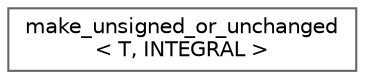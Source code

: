 digraph "类继承关系图"
{
 // LATEX_PDF_SIZE
  bgcolor="transparent";
  edge [fontname=Helvetica,fontsize=10,labelfontname=Helvetica,labelfontsize=10];
  node [fontname=Helvetica,fontsize=10,shape=box,height=0.2,width=0.4];
  rankdir="LR";
  Node0 [id="Node000000",label="make_unsigned_or_unchanged\l\< T, INTEGRAL \>",height=0.2,width=0.4,color="grey40", fillcolor="white", style="filled",URL="$structdetail_1_1make__unsigned__or__unchanged.html",tooltip=" "];
}
